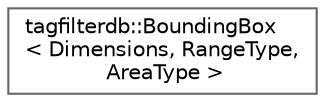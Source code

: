 digraph "Graphical Class Hierarchy"
{
 // LATEX_PDF_SIZE
  bgcolor="transparent";
  edge [fontname=Helvetica,fontsize=10,labelfontname=Helvetica,labelfontsize=10];
  node [fontname=Helvetica,fontsize=10,shape=box,height=0.2,width=0.4];
  rankdir="LR";
  Node0 [id="Node000000",label="tagfilterdb::BoundingBox\l\< Dimensions, RangeType,\l AreaType \>",height=0.2,width=0.4,color="grey40", fillcolor="white", style="filled",URL="$classtagfilterdb_1_1BoundingBox.html",tooltip="A template class for representing a multi-dimensional bounding box."];
}
